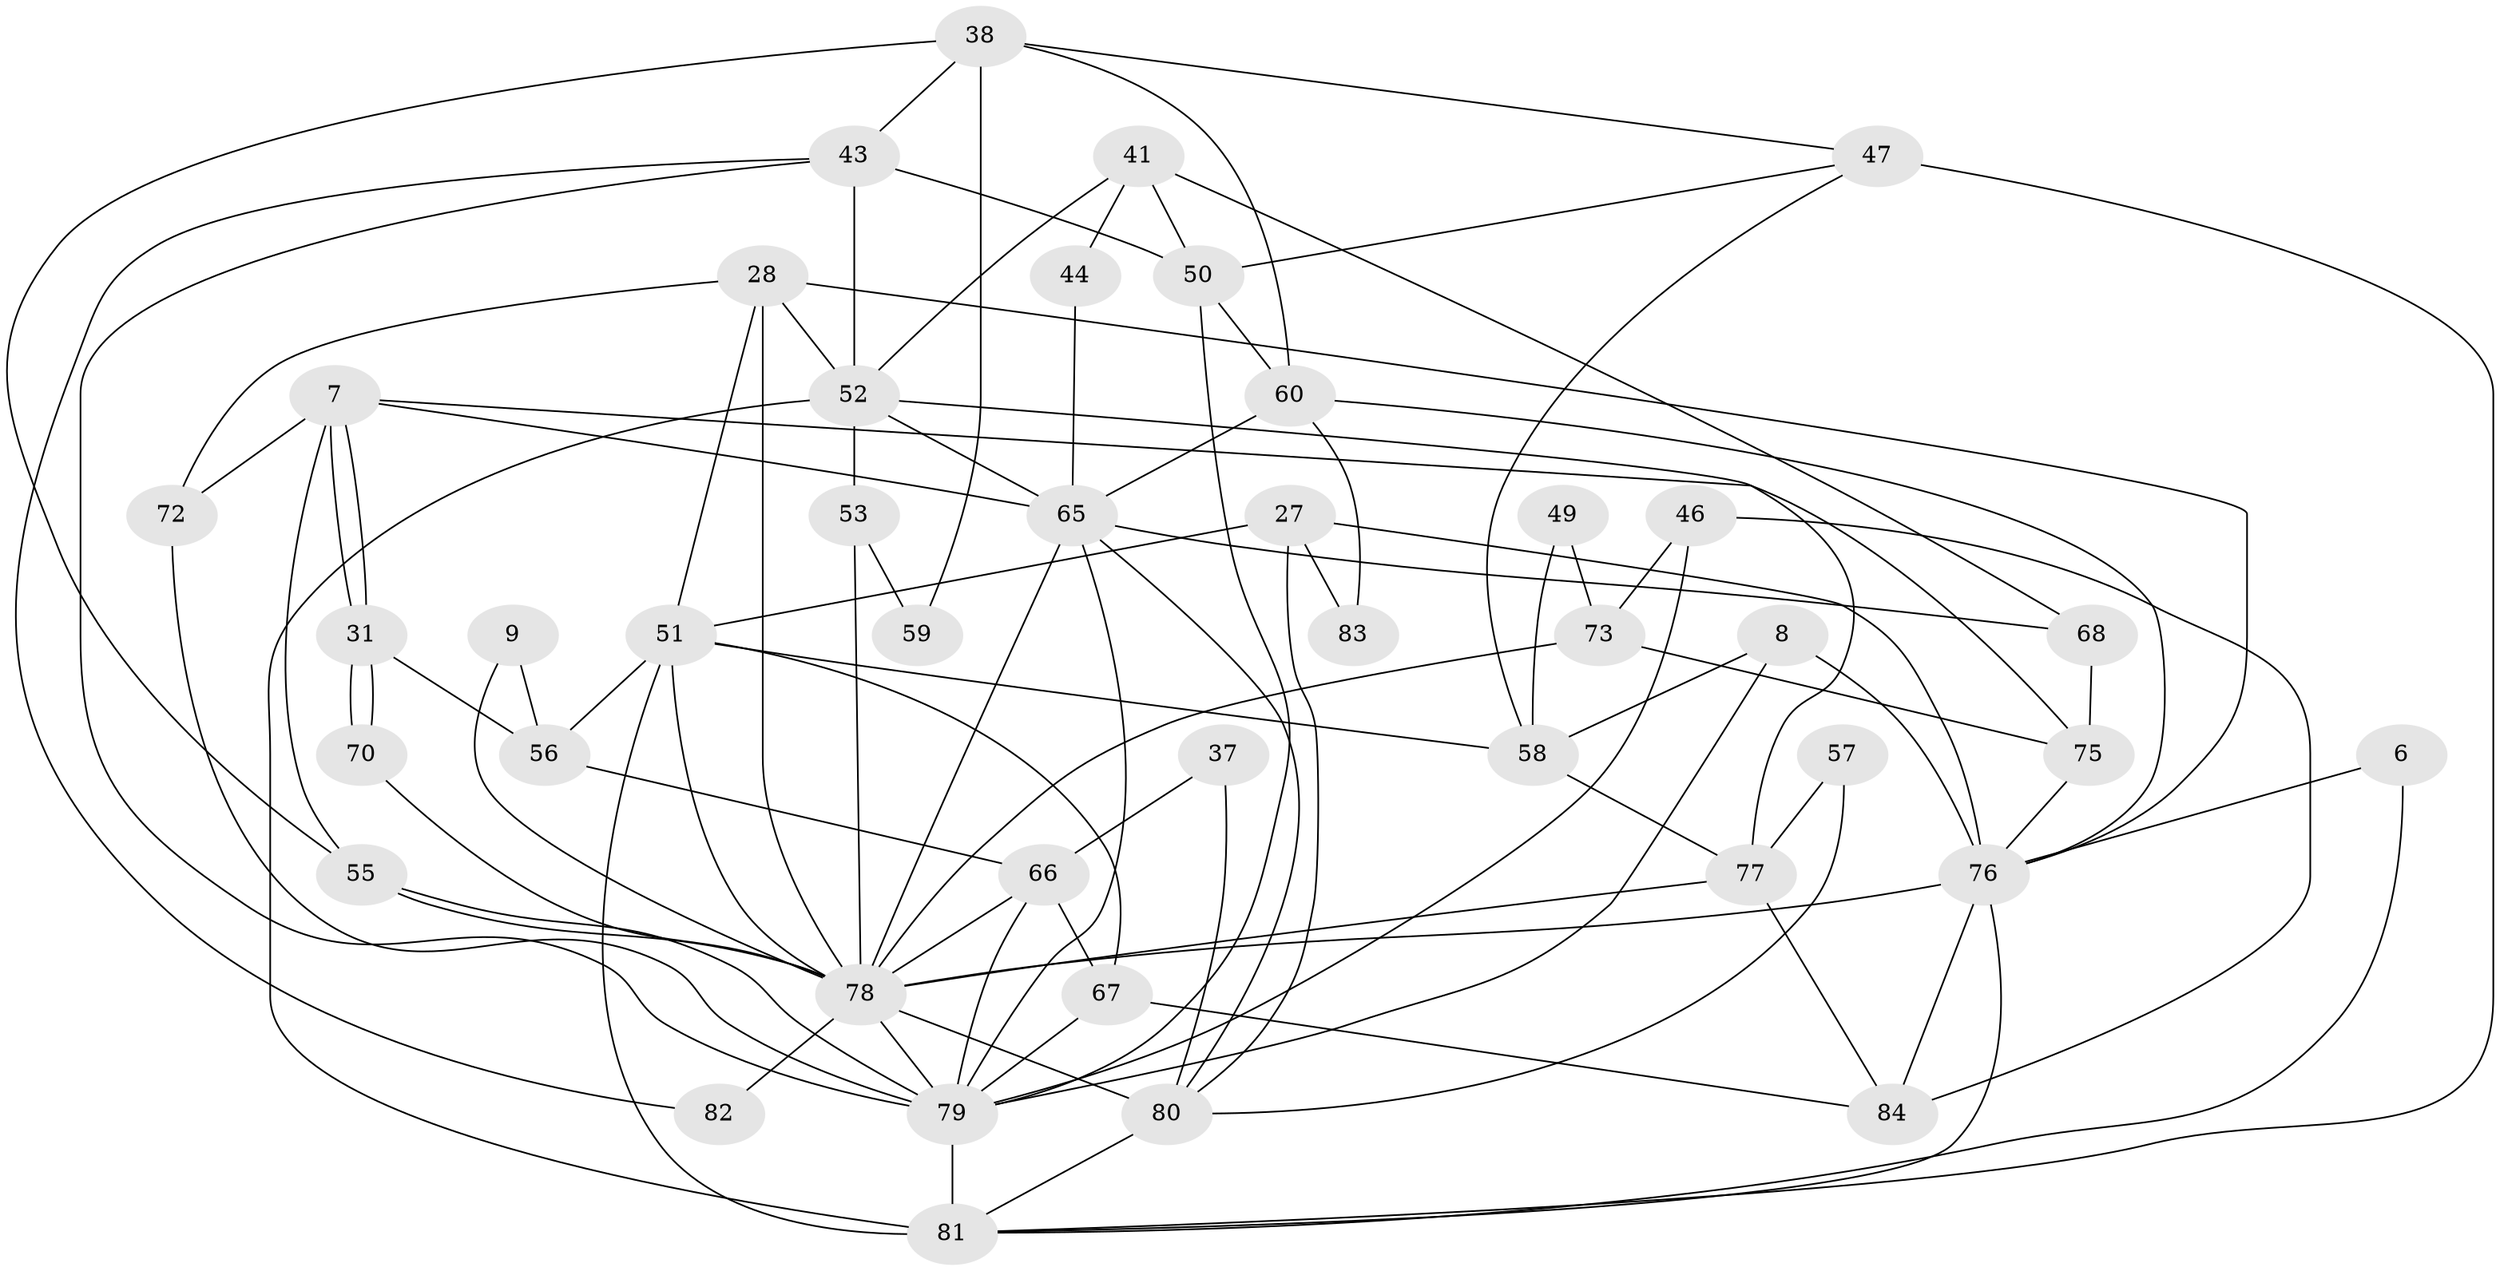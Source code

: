 // original degree distribution, {3: 0.2857142857142857, 7: 0.047619047619047616, 4: 0.20238095238095238, 5: 0.25, 2: 0.14285714285714285, 6: 0.05952380952380952, 9: 0.011904761904761904}
// Generated by graph-tools (version 1.1) at 2025/54/03/04/25 21:54:40]
// undirected, 42 vertices, 96 edges
graph export_dot {
graph [start="1"]
  node [color=gray90,style=filled];
  6;
  7;
  8;
  9;
  27 [super="+18"];
  28 [super="+14"];
  31;
  37;
  38;
  41;
  43 [super="+22"];
  44;
  46;
  47;
  49;
  50 [super="+40"];
  51 [super="+5+21"];
  52 [super="+17"];
  53 [super="+4"];
  55;
  56;
  57;
  58 [super="+35"];
  59;
  60;
  65 [super="+61+23+48"];
  66 [super="+34"];
  67 [super="+13"];
  68 [super="+33"];
  70;
  72;
  73;
  75;
  76 [super="+2+16"];
  77 [super="+29"];
  78 [super="+64+39+20+26+63"];
  79 [super="+74"];
  80 [super="+10+24+54"];
  81 [super="+19+36"];
  82;
  83;
  84 [super="+69"];
  6 -- 76 [weight=2];
  6 -- 81;
  7 -- 31;
  7 -- 31;
  7 -- 65 [weight=2];
  7 -- 55;
  7 -- 72;
  7 -- 75;
  8 -- 79;
  8 -- 76 [weight=3];
  8 -- 58;
  9 -- 56;
  9 -- 78;
  27 -- 83;
  27 -- 80;
  27 -- 76;
  27 -- 51;
  28 -- 72;
  28 -- 76 [weight=3];
  28 -- 51;
  28 -- 52;
  28 -- 78 [weight=2];
  31 -- 70;
  31 -- 70;
  31 -- 56;
  37 -- 66 [weight=2];
  37 -- 80 [weight=2];
  38 -- 55;
  38 -- 47;
  38 -- 59;
  38 -- 60;
  38 -- 43;
  41 -- 68;
  41 -- 44;
  41 -- 52;
  41 -- 50;
  43 -- 50;
  43 -- 82;
  43 -- 52 [weight=2];
  43 -- 79;
  44 -- 65;
  46 -- 73;
  46 -- 84;
  46 -- 79;
  47 -- 50;
  47 -- 81;
  47 -- 58;
  49 -- 58;
  49 -- 73;
  50 -- 60;
  50 -- 79;
  51 -- 58;
  51 -- 56;
  51 -- 67;
  51 -- 81 [weight=2];
  51 -- 78 [weight=2];
  52 -- 65 [weight=4];
  52 -- 81 [weight=2];
  52 -- 53 [weight=2];
  52 -- 77;
  53 -- 59;
  53 -- 78 [weight=3];
  55 -- 78;
  55 -- 79;
  56 -- 66;
  57 -- 80;
  57 -- 77;
  58 -- 77;
  60 -- 76;
  60 -- 83;
  60 -- 65;
  65 -- 80;
  65 -- 68;
  65 -- 78;
  65 -- 79;
  66 -- 67;
  66 -- 78 [weight=3];
  66 -- 79;
  67 -- 84;
  67 -- 79;
  68 -- 75 [weight=2];
  70 -- 78;
  72 -- 79;
  73 -- 75;
  73 -- 78;
  75 -- 76;
  76 -- 81;
  76 -- 84 [weight=2];
  76 -- 78 [weight=3];
  77 -- 84;
  77 -- 78;
  78 -- 79 [weight=2];
  78 -- 80 [weight=4];
  78 -- 82;
  79 -- 81;
  80 -- 81;
}

